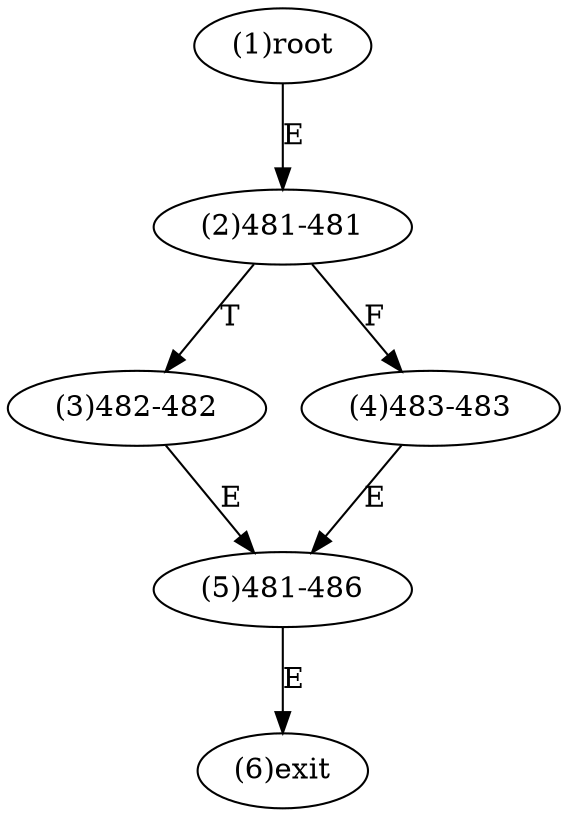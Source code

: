 digraph "" { 
1[ label="(1)root"];
2[ label="(2)481-481"];
3[ label="(3)482-482"];
4[ label="(4)483-483"];
5[ label="(5)481-486"];
6[ label="(6)exit"];
1->2[ label="E"];
2->4[ label="F"];
2->3[ label="T"];
3->5[ label="E"];
4->5[ label="E"];
5->6[ label="E"];
}